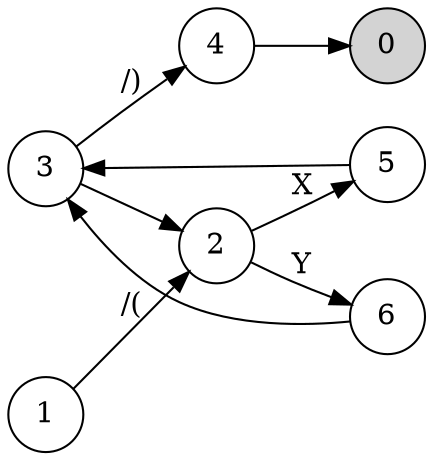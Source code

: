 digraph finite_state_machine {
        rankdir=LR;
        node [shape = circle];
        0 [  style= filled, label = "0"] ;
        1 -> 2 [ label = "/(" ] ;
        2 -> 5 [ label = "X" ] ;
        2 -> 6 [ label = "Y" ] ;
        3 -> 2
        3 -> 4 [ label = "/)" ] ;
        5 -> 3 [ label = "" ] ;
        6 -> 3 [ label = "" ] ;
        4 -> 0
}


